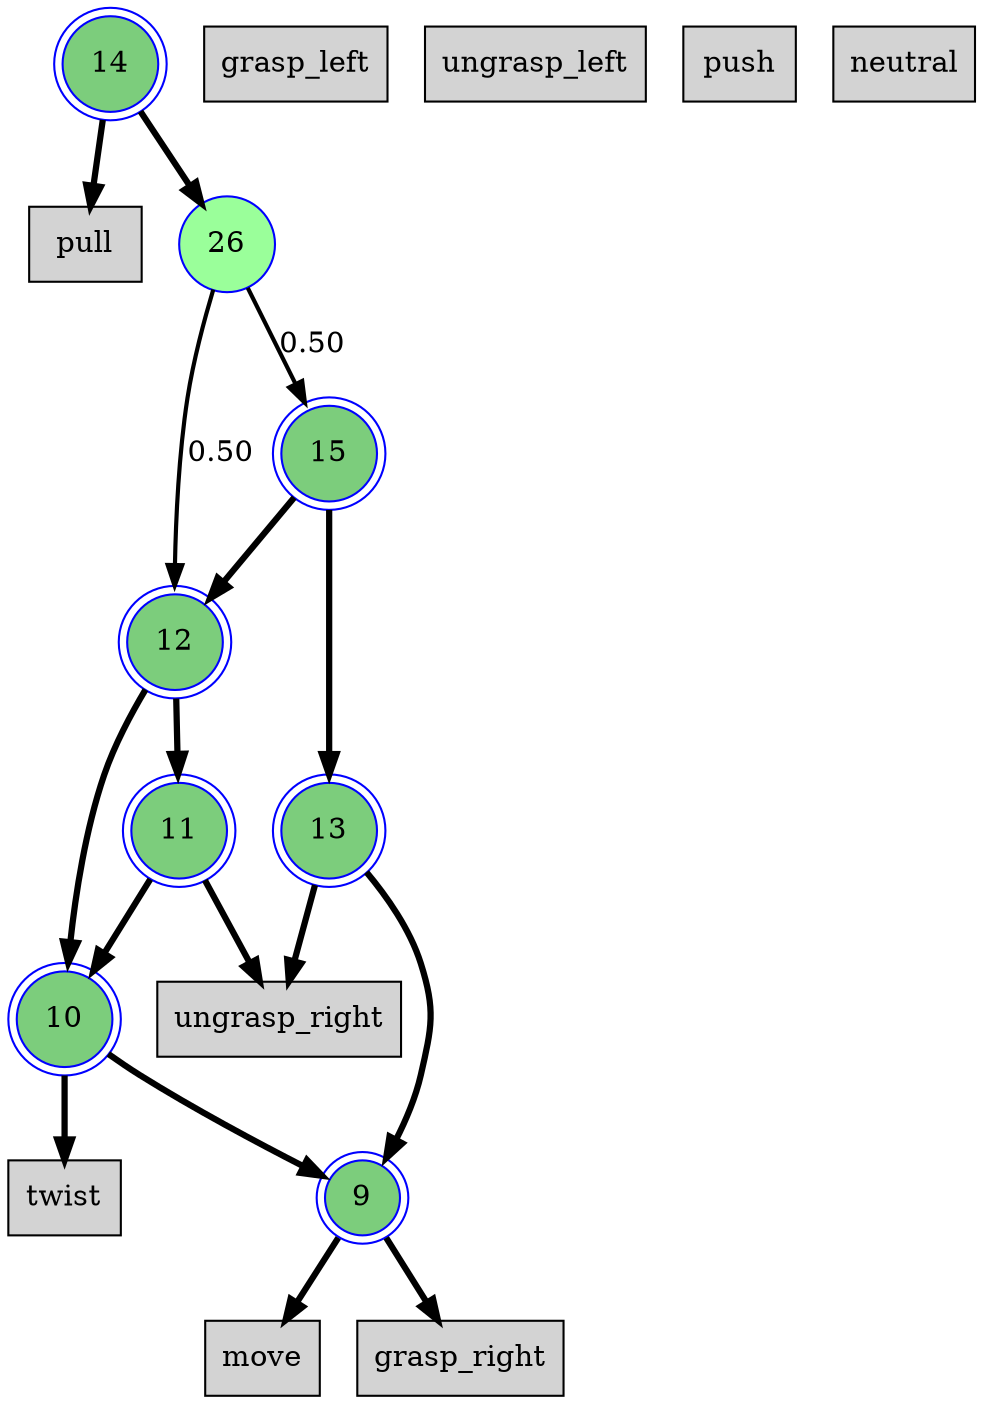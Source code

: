 digraph G {
move [shape=box, fillcolor=lightgrey, style=filled, ranksep=0.5, nodesep=0.5]
grasp_left [shape=box, fillcolor=lightgrey, style=filled, ranksep=0.5, nodesep=0.5]
grasp_right [shape=box, fillcolor=lightgrey, style=filled, ranksep=0.5, nodesep=0.5]
ungrasp_left [shape=box, fillcolor=lightgrey, style=filled, ranksep=0.5, nodesep=0.5]
ungrasp_right [shape=box, fillcolor=lightgrey, style=filled, ranksep=0.5, nodesep=0.5]
twist [shape=box, fillcolor=lightgrey, style=filled, ranksep=0.5, nodesep=0.5]
push [shape=box, fillcolor=lightgrey, style=filled, ranksep=0.5, nodesep=0.5]
neutral [shape=box, fillcolor=lightgrey, style=filled, ranksep=0.5, nodesep=0.5]
pull [shape=box, fillcolor=lightgrey, style=filled, ranksep=0.5, nodesep=0.5]
9 [shape=doublecircle, fillcolor=palegreen3, style=filled, color=blue, ranksep=0.5, nodesep=0.5]
9 -> move [penwidth=3, weight=3]
9 -> grasp_right [penwidth=3, weight=3]
//{
//  rank=same;
//  move->grasp_right[color=white]
//  rankdir=LR;
//}
10 [shape=doublecircle, fillcolor=palegreen3, style=filled, color=blue, ranksep=0.5, nodesep=0.5]
10 -> 9 [penwidth=3, weight=3]
10 -> twist [penwidth=3, weight=3]
//{
//  rank=same;
//  9->twist[color=white]
//  rankdir=LR;
//}
11 [shape=doublecircle, fillcolor=palegreen3, style=filled, color=blue, ranksep=0.5, nodesep=0.5]
11 -> ungrasp_right [penwidth=3, weight=3]
11 -> 10 [penwidth=3, weight=3]
//{
//  rank=same;
//  ungrasp_right->10[color=white]
//  rankdir=LR;
//}
12 [shape=doublecircle, fillcolor=palegreen3, style=filled, color=blue, ranksep=0.5, nodesep=0.5]
12 -> 10 [penwidth=3, weight=3]
12 -> 11 [penwidth=3, weight=3]
//{
//  rank=same;
//  10->11[color=white]
//  rankdir=LR;
//}
13 [shape=doublecircle, fillcolor=palegreen3, style=filled, color=blue, ranksep=0.5, nodesep=0.5]
13 -> ungrasp_right [penwidth=3, weight=3]
13 -> 9 [penwidth=3, weight=3]
//{
  //rank=same;
  //ungrasp_right->9[color=white]
  //rankdir=LR;
//}
14 [shape=doublecircle, fillcolor=palegreen3, style=filled, color=blue, ranksep=0.5, nodesep=0.5]
14 -> 26 [penwidth=3, weight=3]
14 -> pull [penwidth=3, weight=3]
//{
  //rank=same;
  //26->pull[color=white]
  //rankdir=LR;
//}
15 [shape=doublecircle, fillcolor=palegreen3, style=filled, color=blue, ranksep=0.5, nodesep=0.5]
15 -> 12 [penwidth=3, weight=3]
15 -> 13 [penwidth=3, weight=3]
//{
  //rank=same;
  //move->grasp_right[color=white]
  //rankdir=LR;
//}
26 [shape=circle, fillcolor=palegreen1, style=filled, color=blue, ranksep=0.5, nodesep=0.5]
26 -> 12[label = "0.50", penwidth=2.0, weight=3 ]
26 -> 15[label = "0.50", penwidth=2.0, weight=3 ]
//{
//  rank=same;
//  move->grasp_left->grasp_right->ungrasp_left->ungrasp_right->twist->push->neutral->pull[color=white]
//  //move;grasp_left;grasp_right;ungrasp_left;ungrasp_right;twist;push;neutral;pull
//  rankdir=LR;
//}
}